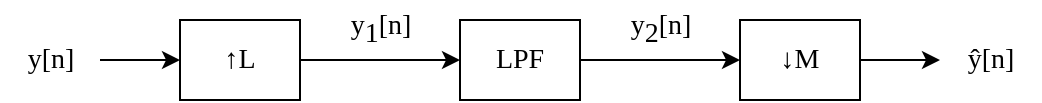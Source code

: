 <mxfile version="13.0.3" type="device"><diagram id="f0Rpiz_xGh4mV5oizOYN" name="Page-1"><mxGraphModel dx="1086" dy="806" grid="1" gridSize="10" guides="1" tooltips="1" connect="1" arrows="1" fold="1" page="1" pageScale="1" pageWidth="1500" pageHeight="800" math="0" shadow="0"><root><mxCell id="0"/><mxCell id="1" parent="0"/><mxCell id="BZTvxn7cP-VHzok8mBJk-14" value="" style="edgeStyle=orthogonalEdgeStyle;rounded=0;orthogonalLoop=1;jettySize=auto;html=1;startArrow=none;startFill=0;endArrow=classic;endFill=1;fontSize=14;fontFamily=Lucida Console;" edge="1" parent="1" source="BZTvxn7cP-VHzok8mBJk-1" target="BZTvxn7cP-VHzok8mBJk-3"><mxGeometry relative="1" as="geometry"/></mxCell><mxCell id="BZTvxn7cP-VHzok8mBJk-1" value="↑L" style="rounded=0;whiteSpace=wrap;html=1;fontSize=14;fontFamily=Lucida Console;" vertex="1" parent="1"><mxGeometry x="160" y="110" width="60" height="40" as="geometry"/></mxCell><mxCell id="BZTvxn7cP-VHzok8mBJk-20" value="" style="edgeStyle=orthogonalEdgeStyle;rounded=0;orthogonalLoop=1;jettySize=auto;html=1;startArrow=none;startFill=0;endArrow=classic;endFill=1;fontSize=14;fontFamily=Lucida Console;" edge="1" parent="1" source="BZTvxn7cP-VHzok8mBJk-3" target="BZTvxn7cP-VHzok8mBJk-4"><mxGeometry relative="1" as="geometry"/></mxCell><mxCell id="BZTvxn7cP-VHzok8mBJk-3" value="LPF" style="rounded=0;whiteSpace=wrap;html=1;fontSize=14;fontFamily=Lucida Console;" vertex="1" parent="1"><mxGeometry x="300" y="110" width="60" height="40" as="geometry"/></mxCell><mxCell id="BZTvxn7cP-VHzok8mBJk-34" value="" style="edgeStyle=orthogonalEdgeStyle;rounded=0;orthogonalLoop=1;jettySize=auto;html=1;startArrow=none;startFill=0;endArrow=classic;endFill=1;fontFamily=Lucida Console;fontSize=14;" edge="1" parent="1" source="BZTvxn7cP-VHzok8mBJk-4" target="BZTvxn7cP-VHzok8mBJk-32"><mxGeometry relative="1" as="geometry"/></mxCell><mxCell id="BZTvxn7cP-VHzok8mBJk-4" value="↓M" style="rounded=0;whiteSpace=wrap;html=1;fontSize=14;fontFamily=Lucida Console;" vertex="1" parent="1"><mxGeometry x="440" y="110" width="60" height="40" as="geometry"/></mxCell><mxCell id="BZTvxn7cP-VHzok8mBJk-29" value="" style="edgeStyle=orthogonalEdgeStyle;rounded=0;orthogonalLoop=1;jettySize=auto;html=1;startArrow=none;startFill=0;endArrow=classic;endFill=1;fontFamily=Lucida Console;fontSize=14;" edge="1" parent="1" source="BZTvxn7cP-VHzok8mBJk-9" target="BZTvxn7cP-VHzok8mBJk-1"><mxGeometry relative="1" as="geometry"/></mxCell><mxCell id="BZTvxn7cP-VHzok8mBJk-9" value="y[n]" style="text;html=1;align=center;verticalAlign=middle;resizable=0;points=[];autosize=1;fontSize=14;fontFamily=Lucida Console;" vertex="1" parent="1"><mxGeometry x="70" y="120" width="50" height="20" as="geometry"/></mxCell><mxCell id="BZTvxn7cP-VHzok8mBJk-32" value="ŷ[n]" style="text;html=1;align=center;verticalAlign=middle;resizable=0;points=[];autosize=1;fontSize=14;fontFamily=Lucida Console;" vertex="1" parent="1"><mxGeometry x="540" y="120" width="50" height="20" as="geometry"/></mxCell><mxCell id="BZTvxn7cP-VHzok8mBJk-24" value="y&lt;sub style=&quot;font-size: 14px;&quot;&gt;1&lt;/sub&gt;[n]" style="text;html=1;align=center;verticalAlign=middle;resizable=0;points=[];autosize=1;fontSize=14;fontFamily=Lucida Console;" vertex="1" parent="1"><mxGeometry x="230" y="100" width="60" height="30" as="geometry"/></mxCell><mxCell id="BZTvxn7cP-VHzok8mBJk-25" value="y&lt;sub style=&quot;font-size: 14px;&quot;&gt;2&lt;/sub&gt;[n]" style="text;html=1;align=center;verticalAlign=middle;resizable=0;points=[];autosize=1;fontSize=14;fontFamily=Lucida Console;" vertex="1" parent="1"><mxGeometry x="370" y="100" width="60" height="30" as="geometry"/></mxCell></root></mxGraphModel></diagram></mxfile>